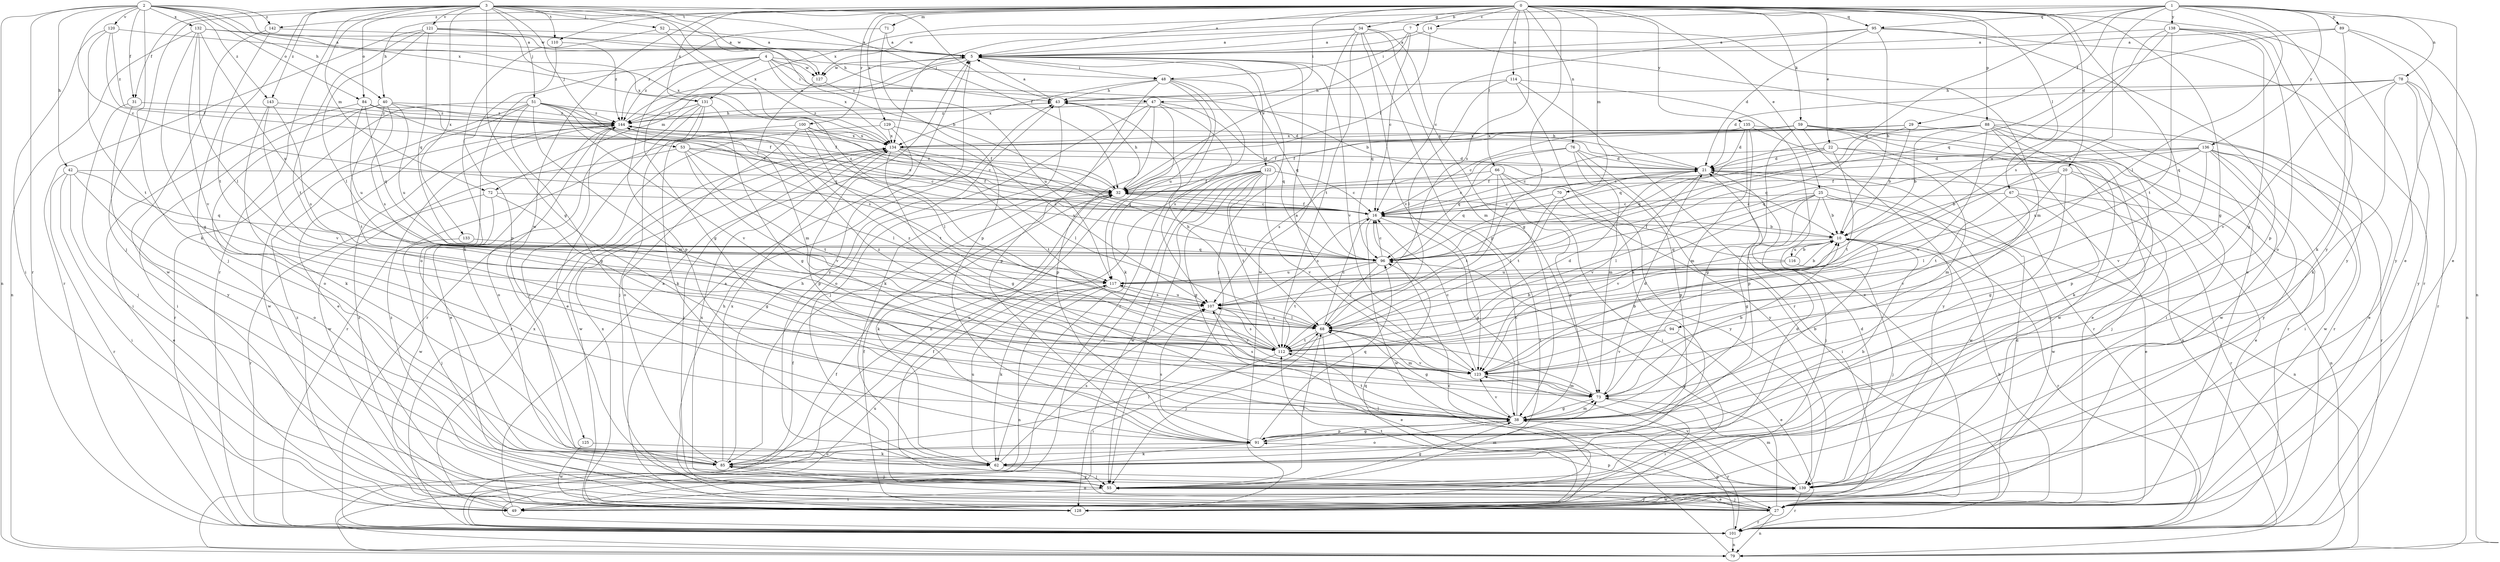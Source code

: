 strict digraph  {
0;
1;
2;
3;
4;
5;
7;
10;
14;
16;
20;
21;
22;
25;
27;
29;
31;
32;
34;
38;
40;
42;
43;
47;
48;
49;
51;
52;
53;
55;
59;
62;
66;
67;
68;
70;
71;
72;
73;
76;
78;
79;
84;
85;
88;
89;
91;
94;
95;
96;
100;
101;
107;
110;
112;
114;
116;
117;
120;
121;
122;
123;
125;
127;
128;
129;
131;
132;
133;
134;
135;
136;
138;
139;
142;
143;
144;
0 -> 5  [label=a];
0 -> 7  [label=b];
0 -> 14  [label=c];
0 -> 20  [label=d];
0 -> 22  [label=e];
0 -> 25  [label=e];
0 -> 27  [label=e];
0 -> 34  [label=g];
0 -> 38  [label=g];
0 -> 40  [label=h];
0 -> 47  [label=i];
0 -> 59  [label=k];
0 -> 66  [label=l];
0 -> 67  [label=l];
0 -> 68  [label=l];
0 -> 70  [label=m];
0 -> 71  [label=m];
0 -> 76  [label=n];
0 -> 88  [label=p];
0 -> 94  [label=q];
0 -> 95  [label=q];
0 -> 100  [label=r];
0 -> 107  [label=s];
0 -> 110  [label=t];
0 -> 114  [label=u];
0 -> 125  [label=w];
0 -> 129  [label=x];
0 -> 131  [label=x];
0 -> 135  [label=y];
0 -> 142  [label=z];
1 -> 27  [label=e];
1 -> 29  [label=f];
1 -> 68  [label=l];
1 -> 78  [label=n];
1 -> 89  [label=p];
1 -> 95  [label=q];
1 -> 96  [label=q];
1 -> 107  [label=s];
1 -> 127  [label=w];
1 -> 131  [label=x];
1 -> 136  [label=y];
1 -> 138  [label=y];
1 -> 139  [label=y];
2 -> 16  [label=c];
2 -> 31  [label=f];
2 -> 40  [label=h];
2 -> 42  [label=h];
2 -> 62  [label=k];
2 -> 79  [label=n];
2 -> 84  [label=o];
2 -> 101  [label=r];
2 -> 120  [label=v];
2 -> 127  [label=w];
2 -> 131  [label=x];
2 -> 132  [label=x];
2 -> 142  [label=z];
2 -> 143  [label=z];
3 -> 10  [label=b];
3 -> 31  [label=f];
3 -> 32  [label=f];
3 -> 38  [label=g];
3 -> 43  [label=h];
3 -> 51  [label=j];
3 -> 52  [label=j];
3 -> 53  [label=j];
3 -> 55  [label=j];
3 -> 72  [label=m];
3 -> 84  [label=o];
3 -> 101  [label=r];
3 -> 110  [label=t];
3 -> 112  [label=t];
3 -> 121  [label=v];
3 -> 127  [label=w];
3 -> 133  [label=x];
3 -> 134  [label=x];
3 -> 143  [label=z];
4 -> 10  [label=b];
4 -> 38  [label=g];
4 -> 47  [label=i];
4 -> 48  [label=i];
4 -> 85  [label=o];
4 -> 91  [label=p];
4 -> 127  [label=w];
4 -> 134  [label=x];
4 -> 144  [label=z];
5 -> 48  [label=i];
5 -> 55  [label=j];
5 -> 72  [label=m];
5 -> 96  [label=q];
5 -> 122  [label=v];
5 -> 123  [label=v];
5 -> 127  [label=w];
5 -> 139  [label=y];
5 -> 144  [label=z];
7 -> 5  [label=a];
7 -> 16  [label=c];
7 -> 27  [label=e];
7 -> 32  [label=f];
7 -> 48  [label=i];
10 -> 96  [label=q];
10 -> 101  [label=r];
10 -> 116  [label=u];
14 -> 5  [label=a];
14 -> 32  [label=f];
14 -> 73  [label=m];
16 -> 10  [label=b];
16 -> 32  [label=f];
16 -> 38  [label=g];
16 -> 107  [label=s];
16 -> 128  [label=w];
20 -> 10  [label=b];
20 -> 27  [label=e];
20 -> 32  [label=f];
20 -> 38  [label=g];
20 -> 55  [label=j];
20 -> 112  [label=t];
21 -> 32  [label=f];
21 -> 43  [label=h];
21 -> 79  [label=n];
21 -> 96  [label=q];
21 -> 112  [label=t];
21 -> 123  [label=v];
21 -> 128  [label=w];
22 -> 16  [label=c];
22 -> 21  [label=d];
22 -> 55  [label=j];
22 -> 73  [label=m];
22 -> 96  [label=q];
22 -> 112  [label=t];
25 -> 10  [label=b];
25 -> 16  [label=c];
25 -> 38  [label=g];
25 -> 55  [label=j];
25 -> 68  [label=l];
25 -> 79  [label=n];
25 -> 123  [label=v];
25 -> 128  [label=w];
27 -> 10  [label=b];
27 -> 21  [label=d];
27 -> 32  [label=f];
27 -> 43  [label=h];
27 -> 55  [label=j];
27 -> 79  [label=n];
27 -> 85  [label=o];
27 -> 96  [label=q];
27 -> 101  [label=r];
27 -> 144  [label=z];
29 -> 10  [label=b];
29 -> 27  [label=e];
29 -> 32  [label=f];
29 -> 96  [label=q];
29 -> 134  [label=x];
31 -> 55  [label=j];
31 -> 139  [label=y];
31 -> 144  [label=z];
32 -> 16  [label=c];
32 -> 43  [label=h];
32 -> 62  [label=k];
32 -> 144  [label=z];
34 -> 5  [label=a];
34 -> 38  [label=g];
34 -> 73  [label=m];
34 -> 91  [label=p];
34 -> 112  [label=t];
34 -> 123  [label=v];
34 -> 128  [label=w];
34 -> 134  [label=x];
38 -> 10  [label=b];
38 -> 16  [label=c];
38 -> 73  [label=m];
38 -> 85  [label=o];
38 -> 91  [label=p];
38 -> 101  [label=r];
38 -> 112  [label=t];
38 -> 123  [label=v];
40 -> 32  [label=f];
40 -> 49  [label=i];
40 -> 85  [label=o];
40 -> 107  [label=s];
40 -> 112  [label=t];
40 -> 117  [label=u];
40 -> 144  [label=z];
42 -> 27  [label=e];
42 -> 32  [label=f];
42 -> 49  [label=i];
42 -> 85  [label=o];
42 -> 96  [label=q];
42 -> 101  [label=r];
43 -> 5  [label=a];
43 -> 55  [label=j];
43 -> 144  [label=z];
47 -> 62  [label=k];
47 -> 79  [label=n];
47 -> 85  [label=o];
47 -> 91  [label=p];
47 -> 96  [label=q];
47 -> 107  [label=s];
47 -> 144  [label=z];
48 -> 43  [label=h];
48 -> 62  [label=k];
48 -> 91  [label=p];
48 -> 96  [label=q];
48 -> 101  [label=r];
48 -> 117  [label=u];
48 -> 134  [label=x];
49 -> 5  [label=a];
49 -> 96  [label=q];
49 -> 134  [label=x];
49 -> 144  [label=z];
51 -> 21  [label=d];
51 -> 27  [label=e];
51 -> 38  [label=g];
51 -> 73  [label=m];
51 -> 96  [label=q];
51 -> 101  [label=r];
51 -> 107  [label=s];
51 -> 123  [label=v];
51 -> 128  [label=w];
51 -> 144  [label=z];
52 -> 5  [label=a];
52 -> 62  [label=k];
52 -> 117  [label=u];
53 -> 16  [label=c];
53 -> 21  [label=d];
53 -> 68  [label=l];
53 -> 112  [label=t];
53 -> 123  [label=v];
53 -> 128  [label=w];
55 -> 21  [label=d];
55 -> 27  [label=e];
55 -> 38  [label=g];
55 -> 49  [label=i];
55 -> 68  [label=l];
55 -> 73  [label=m];
55 -> 134  [label=x];
59 -> 16  [label=c];
59 -> 27  [label=e];
59 -> 91  [label=p];
59 -> 101  [label=r];
59 -> 128  [label=w];
59 -> 134  [label=x];
59 -> 139  [label=y];
62 -> 10  [label=b];
62 -> 55  [label=j];
62 -> 107  [label=s];
62 -> 117  [label=u];
66 -> 16  [label=c];
66 -> 32  [label=f];
66 -> 38  [label=g];
66 -> 49  [label=i];
66 -> 112  [label=t];
66 -> 139  [label=y];
67 -> 16  [label=c];
67 -> 27  [label=e];
67 -> 68  [label=l];
67 -> 101  [label=r];
67 -> 123  [label=v];
68 -> 16  [label=c];
68 -> 27  [label=e];
68 -> 38  [label=g];
68 -> 55  [label=j];
68 -> 73  [label=m];
68 -> 107  [label=s];
68 -> 112  [label=t];
70 -> 16  [label=c];
70 -> 49  [label=i];
70 -> 68  [label=l];
71 -> 5  [label=a];
71 -> 91  [label=p];
71 -> 144  [label=z];
72 -> 16  [label=c];
72 -> 38  [label=g];
72 -> 101  [label=r];
72 -> 128  [label=w];
73 -> 10  [label=b];
73 -> 21  [label=d];
73 -> 38  [label=g];
73 -> 49  [label=i];
73 -> 68  [label=l];
73 -> 107  [label=s];
76 -> 21  [label=d];
76 -> 73  [label=m];
76 -> 91  [label=p];
76 -> 96  [label=q];
76 -> 107  [label=s];
76 -> 139  [label=y];
78 -> 21  [label=d];
78 -> 43  [label=h];
78 -> 62  [label=k];
78 -> 79  [label=n];
78 -> 101  [label=r];
78 -> 123  [label=v];
78 -> 139  [label=y];
79 -> 16  [label=c];
79 -> 32  [label=f];
84 -> 16  [label=c];
84 -> 32  [label=f];
84 -> 49  [label=i];
84 -> 96  [label=q];
84 -> 117  [label=u];
84 -> 144  [label=z];
85 -> 43  [label=h];
85 -> 55  [label=j];
85 -> 68  [label=l];
85 -> 134  [label=x];
85 -> 139  [label=y];
85 -> 144  [label=z];
88 -> 10  [label=b];
88 -> 32  [label=f];
88 -> 49  [label=i];
88 -> 62  [label=k];
88 -> 91  [label=p];
88 -> 96  [label=q];
88 -> 101  [label=r];
88 -> 123  [label=v];
88 -> 128  [label=w];
88 -> 134  [label=x];
89 -> 5  [label=a];
89 -> 62  [label=k];
89 -> 79  [label=n];
89 -> 96  [label=q];
89 -> 139  [label=y];
91 -> 38  [label=g];
91 -> 62  [label=k];
91 -> 85  [label=o];
91 -> 96  [label=q];
91 -> 107  [label=s];
94 -> 27  [label=e];
94 -> 112  [label=t];
94 -> 123  [label=v];
95 -> 5  [label=a];
95 -> 10  [label=b];
95 -> 16  [label=c];
95 -> 21  [label=d];
95 -> 91  [label=p];
95 -> 101  [label=r];
96 -> 16  [label=c];
96 -> 68  [label=l];
96 -> 112  [label=t];
96 -> 117  [label=u];
100 -> 16  [label=c];
100 -> 68  [label=l];
100 -> 85  [label=o];
100 -> 101  [label=r];
100 -> 112  [label=t];
100 -> 134  [label=x];
101 -> 32  [label=f];
101 -> 38  [label=g];
101 -> 79  [label=n];
101 -> 117  [label=u];
107 -> 68  [label=l];
107 -> 117  [label=u];
107 -> 123  [label=v];
110 -> 91  [label=p];
110 -> 144  [label=z];
112 -> 10  [label=b];
112 -> 21  [label=d];
112 -> 43  [label=h];
112 -> 49  [label=i];
112 -> 107  [label=s];
112 -> 123  [label=v];
112 -> 144  [label=z];
114 -> 27  [label=e];
114 -> 43  [label=h];
114 -> 62  [label=k];
114 -> 68  [label=l];
114 -> 101  [label=r];
116 -> 10  [label=b];
116 -> 32  [label=f];
116 -> 55  [label=j];
116 -> 117  [label=u];
117 -> 10  [label=b];
117 -> 62  [label=k];
117 -> 79  [label=n];
117 -> 107  [label=s];
120 -> 5  [label=a];
120 -> 32  [label=f];
120 -> 49  [label=i];
120 -> 112  [label=t];
120 -> 144  [label=z];
121 -> 5  [label=a];
121 -> 43  [label=h];
121 -> 68  [label=l];
121 -> 96  [label=q];
121 -> 101  [label=r];
121 -> 112  [label=t];
121 -> 134  [label=x];
122 -> 16  [label=c];
122 -> 32  [label=f];
122 -> 38  [label=g];
122 -> 49  [label=i];
122 -> 55  [label=j];
122 -> 68  [label=l];
122 -> 85  [label=o];
122 -> 112  [label=t];
122 -> 123  [label=v];
122 -> 128  [label=w];
123 -> 5  [label=a];
123 -> 10  [label=b];
123 -> 16  [label=c];
123 -> 73  [label=m];
123 -> 144  [label=z];
125 -> 62  [label=k];
125 -> 128  [label=w];
127 -> 73  [label=m];
127 -> 117  [label=u];
128 -> 5  [label=a];
128 -> 32  [label=f];
128 -> 112  [label=t];
128 -> 134  [label=x];
128 -> 139  [label=y];
128 -> 144  [label=z];
129 -> 91  [label=p];
129 -> 101  [label=r];
129 -> 107  [label=s];
129 -> 134  [label=x];
131 -> 27  [label=e];
131 -> 38  [label=g];
131 -> 55  [label=j];
131 -> 62  [label=k];
131 -> 101  [label=r];
131 -> 144  [label=z];
132 -> 5  [label=a];
132 -> 38  [label=g];
132 -> 68  [label=l];
132 -> 79  [label=n];
132 -> 117  [label=u];
132 -> 123  [label=v];
132 -> 134  [label=x];
133 -> 55  [label=j];
133 -> 96  [label=q];
134 -> 21  [label=d];
134 -> 38  [label=g];
134 -> 55  [label=j];
134 -> 68  [label=l];
134 -> 96  [label=q];
134 -> 112  [label=t];
134 -> 128  [label=w];
135 -> 21  [label=d];
135 -> 38  [label=g];
135 -> 73  [label=m];
135 -> 79  [label=n];
135 -> 101  [label=r];
135 -> 134  [label=x];
136 -> 16  [label=c];
136 -> 21  [label=d];
136 -> 49  [label=i];
136 -> 96  [label=q];
136 -> 101  [label=r];
136 -> 117  [label=u];
136 -> 123  [label=v];
136 -> 128  [label=w];
136 -> 139  [label=y];
138 -> 5  [label=a];
138 -> 38  [label=g];
138 -> 85  [label=o];
138 -> 107  [label=s];
138 -> 112  [label=t];
138 -> 117  [label=u];
138 -> 139  [label=y];
139 -> 21  [label=d];
139 -> 68  [label=l];
139 -> 73  [label=m];
139 -> 91  [label=p];
139 -> 101  [label=r];
139 -> 123  [label=v];
139 -> 128  [label=w];
142 -> 5  [label=a];
142 -> 55  [label=j];
142 -> 128  [label=w];
143 -> 62  [label=k];
143 -> 107  [label=s];
143 -> 123  [label=v];
143 -> 144  [label=z];
144 -> 5  [label=a];
144 -> 16  [label=c];
144 -> 27  [label=e];
144 -> 32  [label=f];
144 -> 43  [label=h];
144 -> 85  [label=o];
144 -> 134  [label=x];
}
